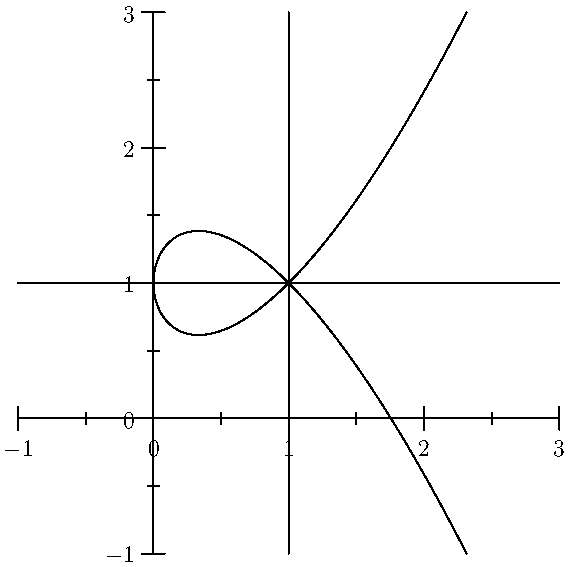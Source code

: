 size(10cm);

import contour;
import graph;
xaxis(Ticks);
yaxis(Ticks);

real f(real x, real y) {return -x^3 + 2*x^2 - x + y^2 - 2*y + 1;}
draw(contour(f,(-1,-1),(3,3),new real[] {0}));

real f(real x, real y) {return x-1;} 
draw(contour(f,(-1,-1),(3,3),new real[] {0}));

real f(real x, real y) {return y-1;}
draw(contour(f,(-1,-1),(3,3),new real[] {0}));
